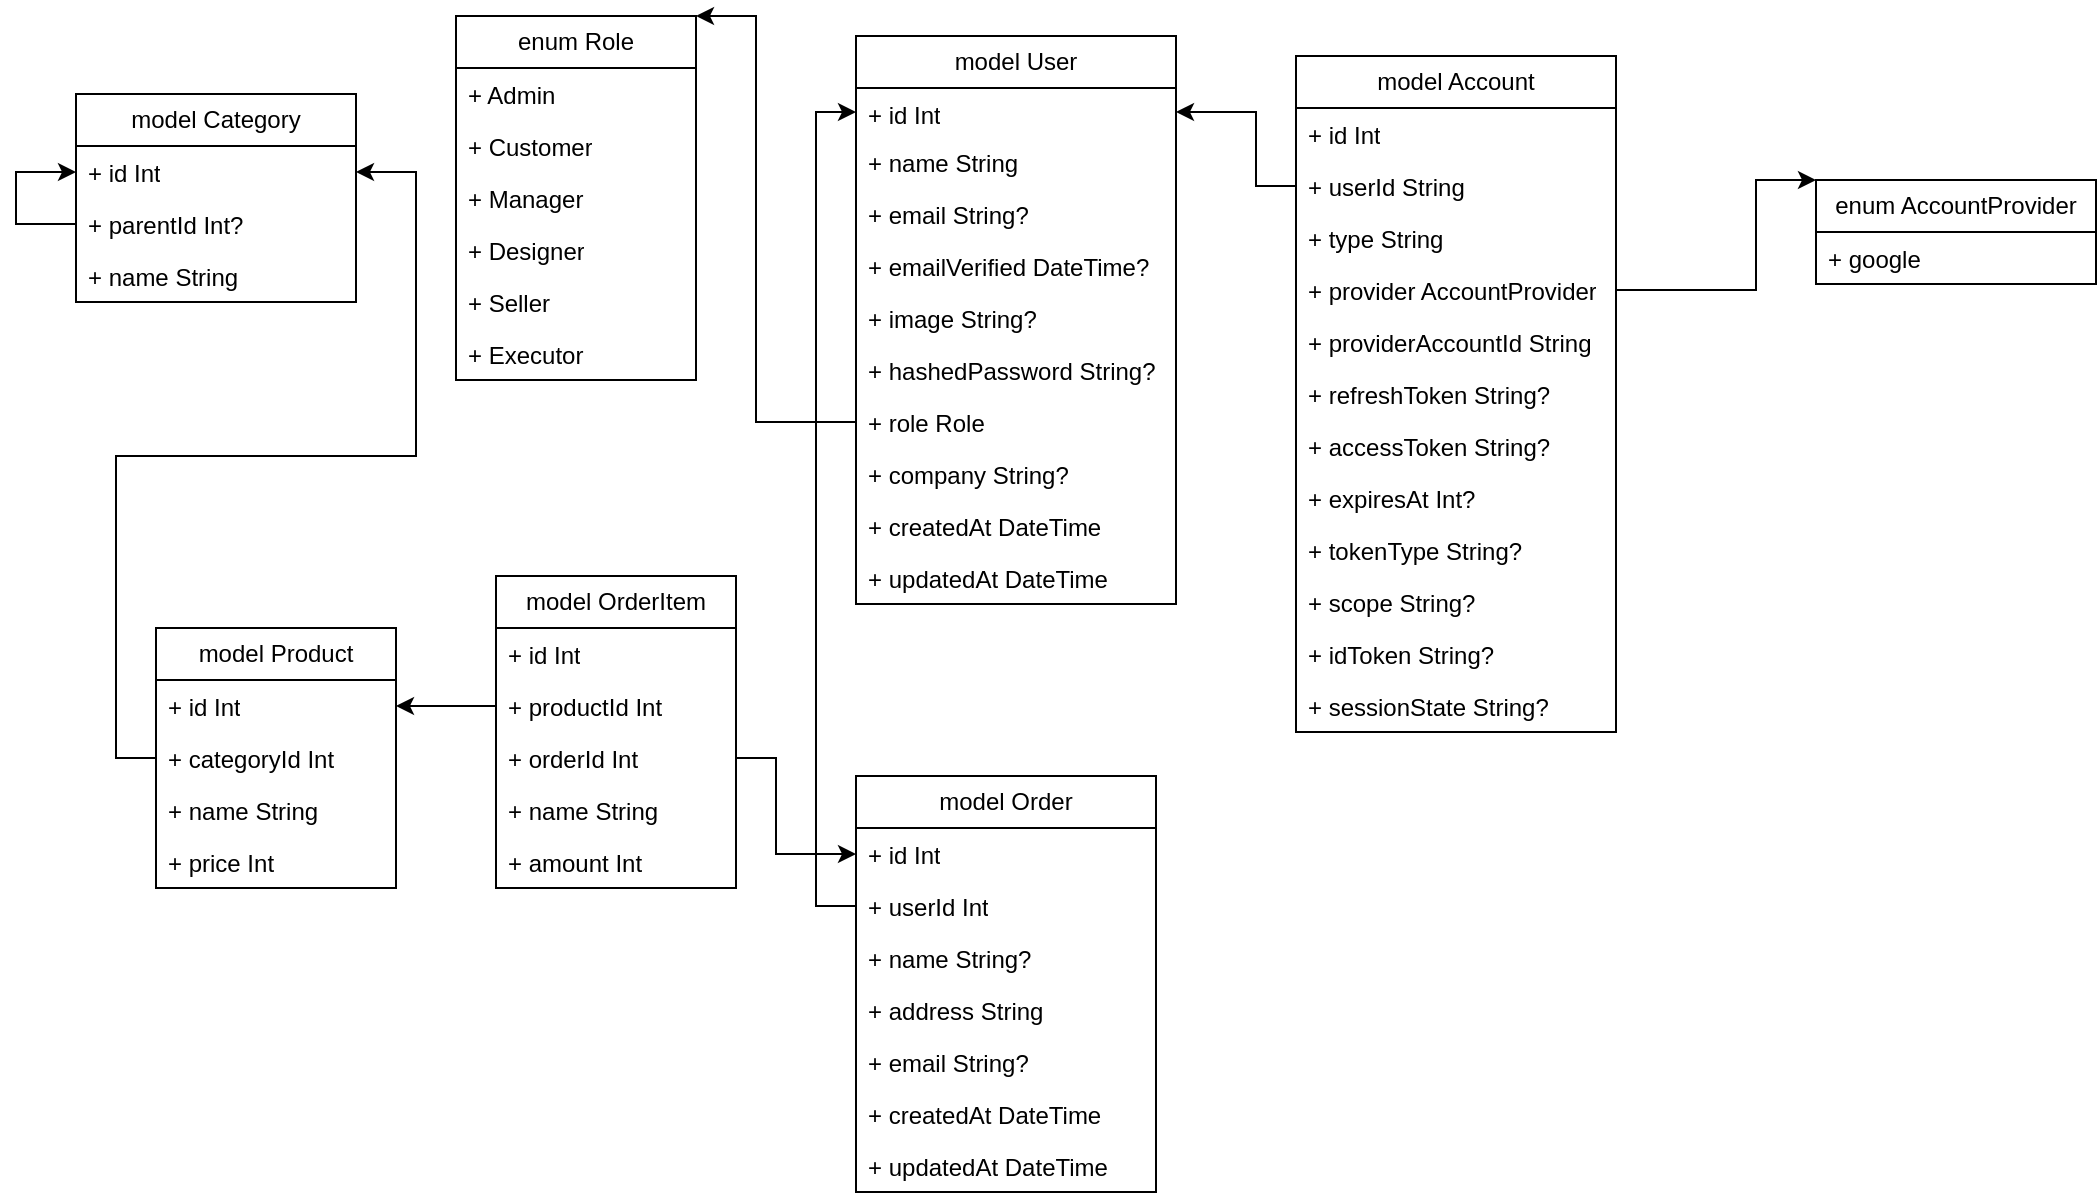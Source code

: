<mxfile version="24.3.1" type="device">
  <diagram id="C5RBs43oDa-KdzZeNtuy" name="Page-1">
    <mxGraphModel dx="1981" dy="579" grid="1" gridSize="10" guides="1" tooltips="1" connect="1" arrows="1" fold="1" page="1" pageScale="1" pageWidth="827" pageHeight="1169" math="0" shadow="0">
      <root>
        <mxCell id="WIyWlLk6GJQsqaUBKTNV-0" />
        <mxCell id="WIyWlLk6GJQsqaUBKTNV-1" parent="WIyWlLk6GJQsqaUBKTNV-0" />
        <mxCell id="x5zZSEHD5-WtwaAqoz_x-4" value="model User" style="swimlane;fontStyle=0;childLayout=stackLayout;horizontal=1;startSize=26;fillColor=none;horizontalStack=0;resizeParent=1;resizeParentMax=0;resizeLast=0;collapsible=1;marginBottom=0;whiteSpace=wrap;html=1;" parent="WIyWlLk6GJQsqaUBKTNV-1" vertex="1">
          <mxGeometry x="300" y="100" width="160" height="284" as="geometry">
            <mxRectangle x="150" y="270" width="100" height="30" as="alternateBounds" />
          </mxGeometry>
        </mxCell>
        <mxCell id="x5zZSEHD5-WtwaAqoz_x-5" value="+ id Int" style="text;strokeColor=none;fillColor=none;align=left;verticalAlign=top;spacingLeft=4;spacingRight=4;overflow=hidden;rotatable=0;points=[[0,0.5],[1,0.5]];portConstraint=eastwest;whiteSpace=wrap;html=1;" parent="x5zZSEHD5-WtwaAqoz_x-4" vertex="1">
          <mxGeometry y="26" width="160" height="24" as="geometry" />
        </mxCell>
        <mxCell id="x5zZSEHD5-WtwaAqoz_x-9" value="+ name String" style="text;strokeColor=none;fillColor=none;align=left;verticalAlign=top;spacingLeft=4;spacingRight=4;overflow=hidden;rotatable=0;points=[[0,0.5],[1,0.5]];portConstraint=eastwest;whiteSpace=wrap;html=1;" parent="x5zZSEHD5-WtwaAqoz_x-4" vertex="1">
          <mxGeometry y="50" width="160" height="26" as="geometry" />
        </mxCell>
        <mxCell id="x5zZSEHD5-WtwaAqoz_x-10" value="+ email String?" style="text;strokeColor=none;fillColor=none;align=left;verticalAlign=top;spacingLeft=4;spacingRight=4;overflow=hidden;rotatable=0;points=[[0,0.5],[1,0.5]];portConstraint=eastwest;whiteSpace=wrap;html=1;" parent="x5zZSEHD5-WtwaAqoz_x-4" vertex="1">
          <mxGeometry y="76" width="160" height="26" as="geometry" />
        </mxCell>
        <mxCell id="x5zZSEHD5-WtwaAqoz_x-14" value="+ emailVerified DateTime?" style="text;strokeColor=none;fillColor=none;align=left;verticalAlign=top;spacingLeft=4;spacingRight=4;overflow=hidden;rotatable=0;points=[[0,0.5],[1,0.5]];portConstraint=eastwest;whiteSpace=wrap;html=1;" parent="x5zZSEHD5-WtwaAqoz_x-4" vertex="1">
          <mxGeometry y="102" width="160" height="26" as="geometry" />
        </mxCell>
        <mxCell id="x5zZSEHD5-WtwaAqoz_x-15" value="+ image String?" style="text;strokeColor=none;fillColor=none;align=left;verticalAlign=top;spacingLeft=4;spacingRight=4;overflow=hidden;rotatable=0;points=[[0,0.5],[1,0.5]];portConstraint=eastwest;whiteSpace=wrap;html=1;" parent="x5zZSEHD5-WtwaAqoz_x-4" vertex="1">
          <mxGeometry y="128" width="160" height="26" as="geometry" />
        </mxCell>
        <mxCell id="x5zZSEHD5-WtwaAqoz_x-16" value="+ hashedPassword String?" style="text;strokeColor=none;fillColor=none;align=left;verticalAlign=top;spacingLeft=4;spacingRight=4;overflow=hidden;rotatable=0;points=[[0,0.5],[1,0.5]];portConstraint=eastwest;whiteSpace=wrap;html=1;" parent="x5zZSEHD5-WtwaAqoz_x-4" vertex="1">
          <mxGeometry y="154" width="160" height="26" as="geometry" />
        </mxCell>
        <mxCell id="x5zZSEHD5-WtwaAqoz_x-17" value="+ role Role" style="text;strokeColor=none;fillColor=none;align=left;verticalAlign=top;spacingLeft=4;spacingRight=4;overflow=hidden;rotatable=0;points=[[0,0.5],[1,0.5]];portConstraint=eastwest;whiteSpace=wrap;html=1;" parent="x5zZSEHD5-WtwaAqoz_x-4" vertex="1">
          <mxGeometry y="180" width="160" height="26" as="geometry" />
        </mxCell>
        <mxCell id="BW5LbQvwxvUkzF2Nvzh--10" value="+ company String?" style="text;strokeColor=none;fillColor=none;align=left;verticalAlign=top;spacingLeft=4;spacingRight=4;overflow=hidden;rotatable=0;points=[[0,0.5],[1,0.5]];portConstraint=eastwest;whiteSpace=wrap;html=1;" parent="x5zZSEHD5-WtwaAqoz_x-4" vertex="1">
          <mxGeometry y="206" width="160" height="26" as="geometry" />
        </mxCell>
        <mxCell id="x5zZSEHD5-WtwaAqoz_x-18" value="+ createdAt DateTime" style="text;strokeColor=none;fillColor=none;align=left;verticalAlign=top;spacingLeft=4;spacingRight=4;overflow=hidden;rotatable=0;points=[[0,0.5],[1,0.5]];portConstraint=eastwest;whiteSpace=wrap;html=1;" parent="x5zZSEHD5-WtwaAqoz_x-4" vertex="1">
          <mxGeometry y="232" width="160" height="26" as="geometry" />
        </mxCell>
        <mxCell id="x5zZSEHD5-WtwaAqoz_x-11" value="+ updatedAt DateTime" style="text;strokeColor=none;fillColor=none;align=left;verticalAlign=top;spacingLeft=4;spacingRight=4;overflow=hidden;rotatable=0;points=[[0,0.5],[1,0.5]];portConstraint=eastwest;whiteSpace=wrap;html=1;" parent="x5zZSEHD5-WtwaAqoz_x-4" vertex="1">
          <mxGeometry y="258" width="160" height="26" as="geometry" />
        </mxCell>
        <mxCell id="x5zZSEHD5-WtwaAqoz_x-8" value="model Order" style="swimlane;fontStyle=0;childLayout=stackLayout;horizontal=1;startSize=26;fillColor=none;horizontalStack=0;resizeParent=1;resizeParentMax=0;resizeLast=0;collapsible=1;marginBottom=0;whiteSpace=wrap;html=1;" parent="WIyWlLk6GJQsqaUBKTNV-1" vertex="1">
          <mxGeometry x="300" y="470" width="150" height="208" as="geometry" />
        </mxCell>
        <mxCell id="x5zZSEHD5-WtwaAqoz_x-12" value="+ id Int" style="text;strokeColor=none;fillColor=none;align=left;verticalAlign=top;spacingLeft=4;spacingRight=4;overflow=hidden;rotatable=0;points=[[0,0.5],[1,0.5]];portConstraint=eastwest;whiteSpace=wrap;html=1;" parent="x5zZSEHD5-WtwaAqoz_x-8" vertex="1">
          <mxGeometry y="26" width="150" height="26" as="geometry" />
        </mxCell>
        <mxCell id="x5zZSEHD5-WtwaAqoz_x-13" value="+ userId Int" style="text;strokeColor=none;fillColor=none;align=left;verticalAlign=top;spacingLeft=4;spacingRight=4;overflow=hidden;rotatable=0;points=[[0,0.5],[1,0.5]];portConstraint=eastwest;whiteSpace=wrap;html=1;" parent="x5zZSEHD5-WtwaAqoz_x-8" vertex="1">
          <mxGeometry y="52" width="150" height="26" as="geometry" />
        </mxCell>
        <mxCell id="Lj6t0hfuIiGoSDsdeA2t-16" value="+ name String?" style="text;strokeColor=none;fillColor=none;align=left;verticalAlign=top;spacingLeft=4;spacingRight=4;overflow=hidden;rotatable=0;points=[[0,0.5],[1,0.5]];portConstraint=eastwest;whiteSpace=wrap;html=1;" vertex="1" parent="x5zZSEHD5-WtwaAqoz_x-8">
          <mxGeometry y="78" width="150" height="26" as="geometry" />
        </mxCell>
        <mxCell id="Lj6t0hfuIiGoSDsdeA2t-17" value="+ address String" style="text;strokeColor=none;fillColor=none;align=left;verticalAlign=top;spacingLeft=4;spacingRight=4;overflow=hidden;rotatable=0;points=[[0,0.5],[1,0.5]];portConstraint=eastwest;whiteSpace=wrap;html=1;" vertex="1" parent="x5zZSEHD5-WtwaAqoz_x-8">
          <mxGeometry y="104" width="150" height="26" as="geometry" />
        </mxCell>
        <mxCell id="Lj6t0hfuIiGoSDsdeA2t-18" value="+ email String?" style="text;strokeColor=none;fillColor=none;align=left;verticalAlign=top;spacingLeft=4;spacingRight=4;overflow=hidden;rotatable=0;points=[[0,0.5],[1,0.5]];portConstraint=eastwest;whiteSpace=wrap;html=1;" vertex="1" parent="x5zZSEHD5-WtwaAqoz_x-8">
          <mxGeometry y="130" width="150" height="26" as="geometry" />
        </mxCell>
        <mxCell id="x5zZSEHD5-WtwaAqoz_x-20" value="+ createdAt DateTime" style="text;strokeColor=none;fillColor=none;align=left;verticalAlign=top;spacingLeft=4;spacingRight=4;overflow=hidden;rotatable=0;points=[[0,0.5],[1,0.5]];portConstraint=eastwest;whiteSpace=wrap;html=1;" parent="x5zZSEHD5-WtwaAqoz_x-8" vertex="1">
          <mxGeometry y="156" width="150" height="26" as="geometry" />
        </mxCell>
        <mxCell id="x5zZSEHD5-WtwaAqoz_x-21" value="+ updatedAt DateTime" style="text;strokeColor=none;fillColor=none;align=left;verticalAlign=top;spacingLeft=4;spacingRight=4;overflow=hidden;rotatable=0;points=[[0,0.5],[1,0.5]];portConstraint=eastwest;whiteSpace=wrap;html=1;" parent="x5zZSEHD5-WtwaAqoz_x-8" vertex="1">
          <mxGeometry y="182" width="150" height="26" as="geometry" />
        </mxCell>
        <mxCell id="x5zZSEHD5-WtwaAqoz_x-22" value="model Account" style="swimlane;fontStyle=0;childLayout=stackLayout;horizontal=1;startSize=26;fillColor=none;horizontalStack=0;resizeParent=1;resizeParentMax=0;resizeLast=0;collapsible=1;marginBottom=0;whiteSpace=wrap;html=1;" parent="WIyWlLk6GJQsqaUBKTNV-1" vertex="1">
          <mxGeometry x="520" y="110" width="160" height="338" as="geometry" />
        </mxCell>
        <mxCell id="x5zZSEHD5-WtwaAqoz_x-23" value="+ id Int" style="text;strokeColor=none;fillColor=none;align=left;verticalAlign=top;spacingLeft=4;spacingRight=4;overflow=hidden;rotatable=0;points=[[0,0.5],[1,0.5]];portConstraint=eastwest;whiteSpace=wrap;html=1;" parent="x5zZSEHD5-WtwaAqoz_x-22" vertex="1">
          <mxGeometry y="26" width="160" height="26" as="geometry" />
        </mxCell>
        <mxCell id="x5zZSEHD5-WtwaAqoz_x-24" value="+ userId String" style="text;strokeColor=none;fillColor=none;align=left;verticalAlign=top;spacingLeft=4;spacingRight=4;overflow=hidden;rotatable=0;points=[[0,0.5],[1,0.5]];portConstraint=eastwest;whiteSpace=wrap;html=1;" parent="x5zZSEHD5-WtwaAqoz_x-22" vertex="1">
          <mxGeometry y="52" width="160" height="26" as="geometry" />
        </mxCell>
        <mxCell id="x5zZSEHD5-WtwaAqoz_x-25" value="+ type String" style="text;strokeColor=none;fillColor=none;align=left;verticalAlign=top;spacingLeft=4;spacingRight=4;overflow=hidden;rotatable=0;points=[[0,0.5],[1,0.5]];portConstraint=eastwest;whiteSpace=wrap;html=1;" parent="x5zZSEHD5-WtwaAqoz_x-22" vertex="1">
          <mxGeometry y="78" width="160" height="26" as="geometry" />
        </mxCell>
        <mxCell id="x5zZSEHD5-WtwaAqoz_x-26" value="+ provider AccountProvider" style="text;strokeColor=none;fillColor=none;align=left;verticalAlign=top;spacingLeft=4;spacingRight=4;overflow=hidden;rotatable=0;points=[[0,0.5],[1,0.5]];portConstraint=eastwest;whiteSpace=wrap;html=1;" parent="x5zZSEHD5-WtwaAqoz_x-22" vertex="1">
          <mxGeometry y="104" width="160" height="26" as="geometry" />
        </mxCell>
        <mxCell id="x5zZSEHD5-WtwaAqoz_x-27" value="+ providerAccountId String" style="text;strokeColor=none;fillColor=none;align=left;verticalAlign=top;spacingLeft=4;spacingRight=4;overflow=hidden;rotatable=0;points=[[0,0.5],[1,0.5]];portConstraint=eastwest;whiteSpace=wrap;html=1;" parent="x5zZSEHD5-WtwaAqoz_x-22" vertex="1">
          <mxGeometry y="130" width="160" height="26" as="geometry" />
        </mxCell>
        <mxCell id="x5zZSEHD5-WtwaAqoz_x-28" value="+ refreshToken String?" style="text;strokeColor=none;fillColor=none;align=left;verticalAlign=top;spacingLeft=4;spacingRight=4;overflow=hidden;rotatable=0;points=[[0,0.5],[1,0.5]];portConstraint=eastwest;whiteSpace=wrap;html=1;" parent="x5zZSEHD5-WtwaAqoz_x-22" vertex="1">
          <mxGeometry y="156" width="160" height="26" as="geometry" />
        </mxCell>
        <mxCell id="x5zZSEHD5-WtwaAqoz_x-30" value="+ accessToken String?" style="text;strokeColor=none;fillColor=none;align=left;verticalAlign=top;spacingLeft=4;spacingRight=4;overflow=hidden;rotatable=0;points=[[0,0.5],[1,0.5]];portConstraint=eastwest;whiteSpace=wrap;html=1;" parent="x5zZSEHD5-WtwaAqoz_x-22" vertex="1">
          <mxGeometry y="182" width="160" height="26" as="geometry" />
        </mxCell>
        <mxCell id="x5zZSEHD5-WtwaAqoz_x-31" value="+ expiresAt Int?" style="text;strokeColor=none;fillColor=none;align=left;verticalAlign=top;spacingLeft=4;spacingRight=4;overflow=hidden;rotatable=0;points=[[0,0.5],[1,0.5]];portConstraint=eastwest;whiteSpace=wrap;html=1;" parent="x5zZSEHD5-WtwaAqoz_x-22" vertex="1">
          <mxGeometry y="208" width="160" height="26" as="geometry" />
        </mxCell>
        <mxCell id="x5zZSEHD5-WtwaAqoz_x-32" value="+ tokenType String?" style="text;strokeColor=none;fillColor=none;align=left;verticalAlign=top;spacingLeft=4;spacingRight=4;overflow=hidden;rotatable=0;points=[[0,0.5],[1,0.5]];portConstraint=eastwest;whiteSpace=wrap;html=1;" parent="x5zZSEHD5-WtwaAqoz_x-22" vertex="1">
          <mxGeometry y="234" width="160" height="26" as="geometry" />
        </mxCell>
        <mxCell id="x5zZSEHD5-WtwaAqoz_x-33" value="+ scope String?" style="text;strokeColor=none;fillColor=none;align=left;verticalAlign=top;spacingLeft=4;spacingRight=4;overflow=hidden;rotatable=0;points=[[0,0.5],[1,0.5]];portConstraint=eastwest;whiteSpace=wrap;html=1;" parent="x5zZSEHD5-WtwaAqoz_x-22" vertex="1">
          <mxGeometry y="260" width="160" height="26" as="geometry" />
        </mxCell>
        <mxCell id="x5zZSEHD5-WtwaAqoz_x-29" value="+ idToken String?" style="text;strokeColor=none;fillColor=none;align=left;verticalAlign=top;spacingLeft=4;spacingRight=4;overflow=hidden;rotatable=0;points=[[0,0.5],[1,0.5]];portConstraint=eastwest;whiteSpace=wrap;html=1;" parent="x5zZSEHD5-WtwaAqoz_x-22" vertex="1">
          <mxGeometry y="286" width="160" height="26" as="geometry" />
        </mxCell>
        <mxCell id="x5zZSEHD5-WtwaAqoz_x-34" value="+ sessionState String?" style="text;strokeColor=none;fillColor=none;align=left;verticalAlign=top;spacingLeft=4;spacingRight=4;overflow=hidden;rotatable=0;points=[[0,0.5],[1,0.5]];portConstraint=eastwest;whiteSpace=wrap;html=1;" parent="x5zZSEHD5-WtwaAqoz_x-22" vertex="1">
          <mxGeometry y="312" width="160" height="26" as="geometry" />
        </mxCell>
        <mxCell id="x5zZSEHD5-WtwaAqoz_x-48" value="enum Role" style="swimlane;fontStyle=0;childLayout=stackLayout;horizontal=1;startSize=26;fillColor=none;horizontalStack=0;resizeParent=1;resizeParentMax=0;resizeLast=0;collapsible=1;marginBottom=0;whiteSpace=wrap;html=1;" parent="WIyWlLk6GJQsqaUBKTNV-1" vertex="1">
          <mxGeometry x="100" y="90" width="120" height="182" as="geometry" />
        </mxCell>
        <mxCell id="x5zZSEHD5-WtwaAqoz_x-49" value="+ Admin" style="text;strokeColor=none;fillColor=none;align=left;verticalAlign=top;spacingLeft=4;spacingRight=4;overflow=hidden;rotatable=0;points=[[0,0.5],[1,0.5]];portConstraint=eastwest;whiteSpace=wrap;html=1;" parent="x5zZSEHD5-WtwaAqoz_x-48" vertex="1">
          <mxGeometry y="26" width="120" height="26" as="geometry" />
        </mxCell>
        <mxCell id="x5zZSEHD5-WtwaAqoz_x-52" value="+ Customer" style="text;strokeColor=none;fillColor=none;align=left;verticalAlign=top;spacingLeft=4;spacingRight=4;overflow=hidden;rotatable=0;points=[[0,0.5],[1,0.5]];portConstraint=eastwest;whiteSpace=wrap;html=1;" parent="x5zZSEHD5-WtwaAqoz_x-48" vertex="1">
          <mxGeometry y="52" width="120" height="26" as="geometry" />
        </mxCell>
        <mxCell id="x5zZSEHD5-WtwaAqoz_x-53" value="+ Manager" style="text;strokeColor=none;fillColor=none;align=left;verticalAlign=top;spacingLeft=4;spacingRight=4;overflow=hidden;rotatable=0;points=[[0,0.5],[1,0.5]];portConstraint=eastwest;whiteSpace=wrap;html=1;" parent="x5zZSEHD5-WtwaAqoz_x-48" vertex="1">
          <mxGeometry y="78" width="120" height="26" as="geometry" />
        </mxCell>
        <mxCell id="x5zZSEHD5-WtwaAqoz_x-54" value="+ Designer" style="text;strokeColor=none;fillColor=none;align=left;verticalAlign=top;spacingLeft=4;spacingRight=4;overflow=hidden;rotatable=0;points=[[0,0.5],[1,0.5]];portConstraint=eastwest;whiteSpace=wrap;html=1;" parent="x5zZSEHD5-WtwaAqoz_x-48" vertex="1">
          <mxGeometry y="104" width="120" height="26" as="geometry" />
        </mxCell>
        <mxCell id="x5zZSEHD5-WtwaAqoz_x-50" value="+ Seller" style="text;strokeColor=none;fillColor=none;align=left;verticalAlign=top;spacingLeft=4;spacingRight=4;overflow=hidden;rotatable=0;points=[[0,0.5],[1,0.5]];portConstraint=eastwest;whiteSpace=wrap;html=1;" parent="x5zZSEHD5-WtwaAqoz_x-48" vertex="1">
          <mxGeometry y="130" width="120" height="26" as="geometry" />
        </mxCell>
        <mxCell id="x5zZSEHD5-WtwaAqoz_x-51" value="+ Executor" style="text;strokeColor=none;fillColor=none;align=left;verticalAlign=top;spacingLeft=4;spacingRight=4;overflow=hidden;rotatable=0;points=[[0,0.5],[1,0.5]];portConstraint=eastwest;whiteSpace=wrap;html=1;" parent="x5zZSEHD5-WtwaAqoz_x-48" vertex="1">
          <mxGeometry y="156" width="120" height="26" as="geometry" />
        </mxCell>
        <mxCell id="x5zZSEHD5-WtwaAqoz_x-89" value="model Product" style="swimlane;fontStyle=0;childLayout=stackLayout;horizontal=1;startSize=26;fillColor=none;horizontalStack=0;resizeParent=1;resizeParentMax=0;resizeLast=0;collapsible=1;marginBottom=0;whiteSpace=wrap;html=1;" parent="WIyWlLk6GJQsqaUBKTNV-1" vertex="1">
          <mxGeometry x="-50" y="396" width="120" height="130" as="geometry" />
        </mxCell>
        <mxCell id="x5zZSEHD5-WtwaAqoz_x-90" value="+ id Int" style="text;strokeColor=none;fillColor=none;align=left;verticalAlign=top;spacingLeft=4;spacingRight=4;overflow=hidden;rotatable=0;points=[[0,0.5],[1,0.5]];portConstraint=eastwest;whiteSpace=wrap;html=1;" parent="x5zZSEHD5-WtwaAqoz_x-89" vertex="1">
          <mxGeometry y="26" width="120" height="26" as="geometry" />
        </mxCell>
        <mxCell id="Lj6t0hfuIiGoSDsdeA2t-4" value="+ categoryId Int" style="text;strokeColor=none;fillColor=none;align=left;verticalAlign=top;spacingLeft=4;spacingRight=4;overflow=hidden;rotatable=0;points=[[0,0.5],[1,0.5]];portConstraint=eastwest;whiteSpace=wrap;html=1;" vertex="1" parent="x5zZSEHD5-WtwaAqoz_x-89">
          <mxGeometry y="52" width="120" height="26" as="geometry" />
        </mxCell>
        <mxCell id="Lj6t0hfuIiGoSDsdeA2t-3" value="+ name String" style="text;strokeColor=none;fillColor=none;align=left;verticalAlign=top;spacingLeft=4;spacingRight=4;overflow=hidden;rotatable=0;points=[[0,0.5],[1,0.5]];portConstraint=eastwest;whiteSpace=wrap;html=1;" vertex="1" parent="x5zZSEHD5-WtwaAqoz_x-89">
          <mxGeometry y="78" width="120" height="26" as="geometry" />
        </mxCell>
        <mxCell id="x5zZSEHD5-WtwaAqoz_x-93" value="+ price Int" style="text;strokeColor=none;fillColor=none;align=left;verticalAlign=top;spacingLeft=4;spacingRight=4;overflow=hidden;rotatable=0;points=[[0,0.5],[1,0.5]];portConstraint=eastwest;whiteSpace=wrap;html=1;" parent="x5zZSEHD5-WtwaAqoz_x-89" vertex="1">
          <mxGeometry y="104" width="120" height="26" as="geometry" />
        </mxCell>
        <mxCell id="mWG0Yltb_2VqMy49RuK7-7" value="model OrderItem" style="swimlane;fontStyle=0;childLayout=stackLayout;horizontal=1;startSize=26;fillColor=none;horizontalStack=0;resizeParent=1;resizeParentMax=0;resizeLast=0;collapsible=1;marginBottom=0;whiteSpace=wrap;html=1;" parent="WIyWlLk6GJQsqaUBKTNV-1" vertex="1">
          <mxGeometry x="120" y="370" width="120" height="156" as="geometry" />
        </mxCell>
        <mxCell id="NO3n0_8f5th9IkNNkCU7-0" value="+ id Int" style="text;strokeColor=none;fillColor=none;align=left;verticalAlign=top;spacingLeft=4;spacingRight=4;overflow=hidden;rotatable=0;points=[[0,0.5],[1,0.5]];portConstraint=eastwest;whiteSpace=wrap;html=1;" parent="mWG0Yltb_2VqMy49RuK7-7" vertex="1">
          <mxGeometry y="26" width="120" height="26" as="geometry" />
        </mxCell>
        <mxCell id="mWG0Yltb_2VqMy49RuK7-9" value="+ productId Int" style="text;strokeColor=none;fillColor=none;align=left;verticalAlign=top;spacingLeft=4;spacingRight=4;overflow=hidden;rotatable=0;points=[[0,0.5],[1,0.5]];portConstraint=eastwest;whiteSpace=wrap;html=1;" parent="mWG0Yltb_2VqMy49RuK7-7" vertex="1">
          <mxGeometry y="52" width="120" height="26" as="geometry" />
        </mxCell>
        <mxCell id="mWG0Yltb_2VqMy49RuK7-8" value="+ orderId Int" style="text;strokeColor=none;fillColor=none;align=left;verticalAlign=top;spacingLeft=4;spacingRight=4;overflow=hidden;rotatable=0;points=[[0,0.5],[1,0.5]];portConstraint=eastwest;whiteSpace=wrap;html=1;" parent="mWG0Yltb_2VqMy49RuK7-7" vertex="1">
          <mxGeometry y="78" width="120" height="26" as="geometry" />
        </mxCell>
        <mxCell id="NmHFde7IV7EWrGUZyxGE-1" value="+ name String" style="text;strokeColor=none;fillColor=none;align=left;verticalAlign=top;spacingLeft=4;spacingRight=4;overflow=hidden;rotatable=0;points=[[0,0.5],[1,0.5]];portConstraint=eastwest;whiteSpace=wrap;html=1;" parent="mWG0Yltb_2VqMy49RuK7-7" vertex="1">
          <mxGeometry y="104" width="120" height="26" as="geometry" />
        </mxCell>
        <mxCell id="mWG0Yltb_2VqMy49RuK7-10" value="+ amount&lt;span style=&quot;background-color: initial;&quot;&gt;&amp;nbsp;Int&lt;/span&gt;" style="text;strokeColor=none;fillColor=none;align=left;verticalAlign=top;spacingLeft=4;spacingRight=4;overflow=hidden;rotatable=0;points=[[0,0.5],[1,0.5]];portConstraint=eastwest;whiteSpace=wrap;html=1;" parent="mWG0Yltb_2VqMy49RuK7-7" vertex="1">
          <mxGeometry y="130" width="120" height="26" as="geometry" />
        </mxCell>
        <mxCell id="1gWwddGqi6YU1AXDgHJc-25" value="" style="endArrow=classic;html=1;rounded=0;exitX=0;exitY=0.5;exitDx=0;exitDy=0;entryX=1;entryY=0.5;entryDx=0;entryDy=0;" parent="WIyWlLk6GJQsqaUBKTNV-1" source="x5zZSEHD5-WtwaAqoz_x-24" target="x5zZSEHD5-WtwaAqoz_x-5" edge="1">
          <mxGeometry width="50" height="50" relative="1" as="geometry">
            <mxPoint x="430" y="130" as="sourcePoint" />
            <mxPoint x="480" y="80" as="targetPoint" />
            <Array as="points">
              <mxPoint x="500" y="175" />
              <mxPoint x="500" y="138" />
            </Array>
          </mxGeometry>
        </mxCell>
        <mxCell id="BW5LbQvwxvUkzF2Nvzh--0" value="" style="endArrow=classic;html=1;rounded=0;entryX=1;entryY=0;entryDx=0;entryDy=0;exitX=0;exitY=0.5;exitDx=0;exitDy=0;" parent="WIyWlLk6GJQsqaUBKTNV-1" source="x5zZSEHD5-WtwaAqoz_x-17" target="x5zZSEHD5-WtwaAqoz_x-48" edge="1">
          <mxGeometry width="50" height="50" relative="1" as="geometry">
            <mxPoint x="480" y="320" as="sourcePoint" />
            <mxPoint x="530" y="270" as="targetPoint" />
            <Array as="points">
              <mxPoint x="250" y="293" />
              <mxPoint x="250" y="90" />
            </Array>
          </mxGeometry>
        </mxCell>
        <mxCell id="BW5LbQvwxvUkzF2Nvzh--13" value="enum AccountProvider" style="swimlane;fontStyle=0;childLayout=stackLayout;horizontal=1;startSize=26;fillColor=none;horizontalStack=0;resizeParent=1;resizeParentMax=0;resizeLast=0;collapsible=1;marginBottom=0;whiteSpace=wrap;html=1;" parent="WIyWlLk6GJQsqaUBKTNV-1" vertex="1">
          <mxGeometry x="780" y="172" width="140" height="52" as="geometry" />
        </mxCell>
        <mxCell id="BW5LbQvwxvUkzF2Nvzh--14" value="+ google" style="text;strokeColor=none;fillColor=none;align=left;verticalAlign=top;spacingLeft=4;spacingRight=4;overflow=hidden;rotatable=0;points=[[0,0.5],[1,0.5]];portConstraint=eastwest;whiteSpace=wrap;html=1;" parent="BW5LbQvwxvUkzF2Nvzh--13" vertex="1">
          <mxGeometry y="26" width="140" height="26" as="geometry" />
        </mxCell>
        <mxCell id="BW5LbQvwxvUkzF2Nvzh--17" value="" style="endArrow=classic;html=1;rounded=0;entryX=0;entryY=0;entryDx=0;entryDy=0;exitX=1;exitY=0.5;exitDx=0;exitDy=0;" parent="WIyWlLk6GJQsqaUBKTNV-1" source="x5zZSEHD5-WtwaAqoz_x-26" target="BW5LbQvwxvUkzF2Nvzh--13" edge="1">
          <mxGeometry width="50" height="50" relative="1" as="geometry">
            <mxPoint x="760" y="280" as="sourcePoint" />
            <mxPoint x="810" y="230" as="targetPoint" />
            <Array as="points">
              <mxPoint x="750" y="227" />
              <mxPoint x="750" y="172" />
            </Array>
          </mxGeometry>
        </mxCell>
        <mxCell id="Lj6t0hfuIiGoSDsdeA2t-2" style="edgeStyle=orthogonalEdgeStyle;rounded=0;orthogonalLoop=1;jettySize=auto;html=1;exitX=0;exitY=0.5;exitDx=0;exitDy=0;entryX=0;entryY=0.5;entryDx=0;entryDy=0;" edge="1" parent="WIyWlLk6GJQsqaUBKTNV-1" source="x5zZSEHD5-WtwaAqoz_x-13" target="x5zZSEHD5-WtwaAqoz_x-5">
          <mxGeometry relative="1" as="geometry" />
        </mxCell>
        <mxCell id="Lj6t0hfuIiGoSDsdeA2t-6" value="model Category" style="swimlane;fontStyle=0;childLayout=stackLayout;horizontal=1;startSize=26;fillColor=none;horizontalStack=0;resizeParent=1;resizeParentMax=0;resizeLast=0;collapsible=1;marginBottom=0;whiteSpace=wrap;html=1;" vertex="1" parent="WIyWlLk6GJQsqaUBKTNV-1">
          <mxGeometry x="-90" y="129" width="140" height="104" as="geometry" />
        </mxCell>
        <mxCell id="Lj6t0hfuIiGoSDsdeA2t-10" value="+ id Int" style="text;strokeColor=none;fillColor=none;align=left;verticalAlign=top;spacingLeft=4;spacingRight=4;overflow=hidden;rotatable=0;points=[[0,0.5],[1,0.5]];portConstraint=eastwest;whiteSpace=wrap;html=1;" vertex="1" parent="Lj6t0hfuIiGoSDsdeA2t-6">
          <mxGeometry y="26" width="140" height="26" as="geometry" />
        </mxCell>
        <mxCell id="Lj6t0hfuIiGoSDsdeA2t-8" value="+ parentId Int?" style="text;strokeColor=none;fillColor=none;align=left;verticalAlign=top;spacingLeft=4;spacingRight=4;overflow=hidden;rotatable=0;points=[[0,0.5],[1,0.5]];portConstraint=eastwest;whiteSpace=wrap;html=1;" vertex="1" parent="Lj6t0hfuIiGoSDsdeA2t-6">
          <mxGeometry y="52" width="140" height="26" as="geometry" />
        </mxCell>
        <mxCell id="Lj6t0hfuIiGoSDsdeA2t-7" value="+ name String" style="text;strokeColor=none;fillColor=none;align=left;verticalAlign=top;spacingLeft=4;spacingRight=4;overflow=hidden;rotatable=0;points=[[0,0.5],[1,0.5]];portConstraint=eastwest;whiteSpace=wrap;html=1;" vertex="1" parent="Lj6t0hfuIiGoSDsdeA2t-6">
          <mxGeometry y="78" width="140" height="26" as="geometry" />
        </mxCell>
        <mxCell id="Lj6t0hfuIiGoSDsdeA2t-13" value="" style="endArrow=classic;html=1;rounded=0;exitX=0;exitY=0.5;exitDx=0;exitDy=0;entryX=0;entryY=0.5;entryDx=0;entryDy=0;" edge="1" parent="Lj6t0hfuIiGoSDsdeA2t-6" source="Lj6t0hfuIiGoSDsdeA2t-8" target="Lj6t0hfuIiGoSDsdeA2t-10">
          <mxGeometry width="50" height="50" relative="1" as="geometry">
            <mxPoint x="630" y="201" as="sourcePoint" />
            <mxPoint x="680" y="151" as="targetPoint" />
            <Array as="points">
              <mxPoint x="-30" y="65" />
              <mxPoint x="-30" y="39" />
            </Array>
          </mxGeometry>
        </mxCell>
        <mxCell id="Lj6t0hfuIiGoSDsdeA2t-12" value="" style="endArrow=classic;html=1;rounded=0;entryX=1;entryY=0.5;entryDx=0;entryDy=0;exitX=0;exitY=0.5;exitDx=0;exitDy=0;" edge="1" parent="WIyWlLk6GJQsqaUBKTNV-1" source="Lj6t0hfuIiGoSDsdeA2t-4" target="Lj6t0hfuIiGoSDsdeA2t-10">
          <mxGeometry width="50" height="50" relative="1" as="geometry">
            <mxPoint x="540" y="330" as="sourcePoint" />
            <mxPoint x="590" y="280" as="targetPoint" />
            <Array as="points">
              <mxPoint x="-70" y="461" />
              <mxPoint x="-70" y="310" />
              <mxPoint x="80" y="310" />
              <mxPoint x="80" y="168" />
            </Array>
          </mxGeometry>
        </mxCell>
        <mxCell id="Lj6t0hfuIiGoSDsdeA2t-14" value="" style="endArrow=classic;html=1;rounded=0;entryX=0;entryY=0.5;entryDx=0;entryDy=0;exitX=1;exitY=0.5;exitDx=0;exitDy=0;" edge="1" parent="WIyWlLk6GJQsqaUBKTNV-1" source="mWG0Yltb_2VqMy49RuK7-8" target="x5zZSEHD5-WtwaAqoz_x-12">
          <mxGeometry width="50" height="50" relative="1" as="geometry">
            <mxPoint x="140" y="340" as="sourcePoint" />
            <mxPoint x="190" y="290" as="targetPoint" />
            <Array as="points">
              <mxPoint x="260" y="461" />
              <mxPoint x="260" y="509" />
            </Array>
          </mxGeometry>
        </mxCell>
        <mxCell id="Lj6t0hfuIiGoSDsdeA2t-15" value="" style="endArrow=classic;html=1;rounded=0;entryX=1;entryY=0.5;entryDx=0;entryDy=0;exitX=0;exitY=0.5;exitDx=0;exitDy=0;" edge="1" parent="WIyWlLk6GJQsqaUBKTNV-1" source="mWG0Yltb_2VqMy49RuK7-9" target="x5zZSEHD5-WtwaAqoz_x-90">
          <mxGeometry width="50" height="50" relative="1" as="geometry">
            <mxPoint x="360" y="440" as="sourcePoint" />
            <mxPoint x="410" y="390" as="targetPoint" />
          </mxGeometry>
        </mxCell>
      </root>
    </mxGraphModel>
  </diagram>
</mxfile>
